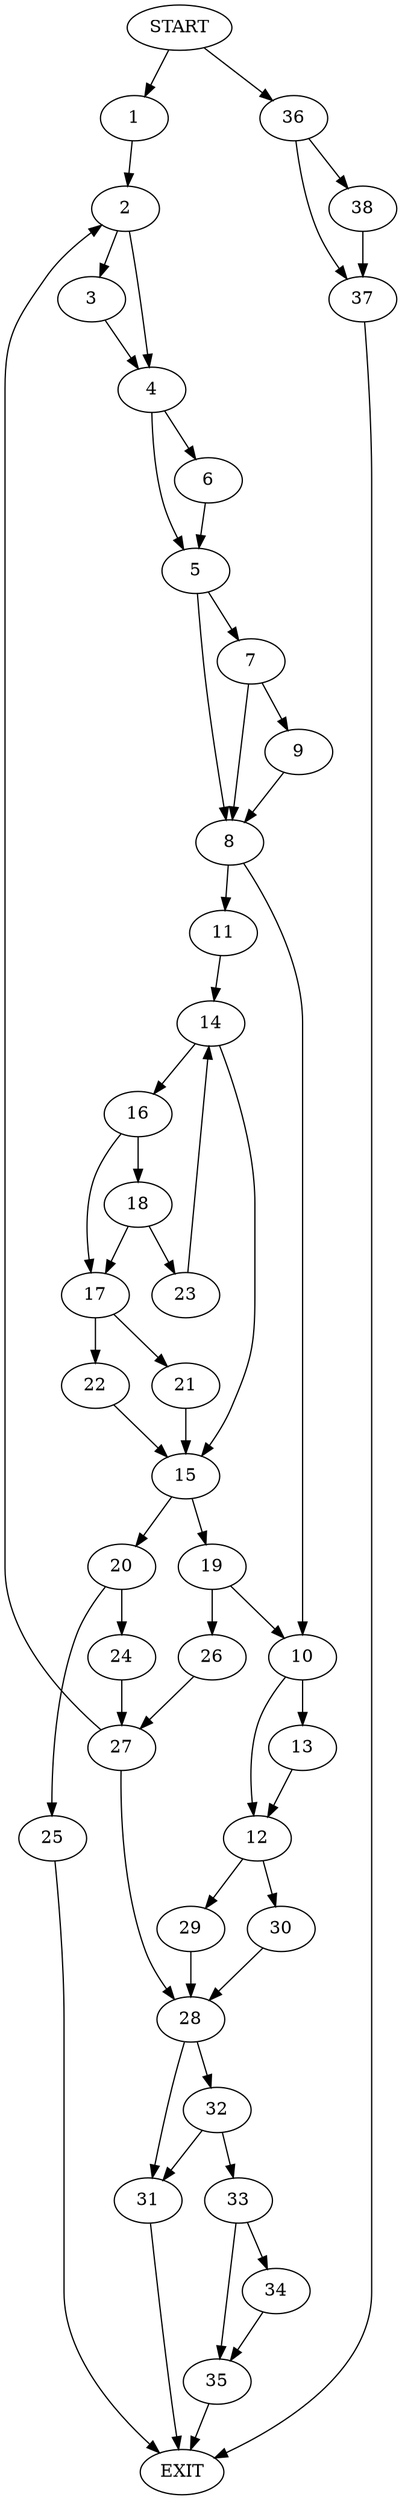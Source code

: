 digraph {
0 [label="START"]
39 [label="EXIT"]
0 -> 1
1 -> 2
2 -> 3
2 -> 4
3 -> 4
4 -> 5
4 -> 6
5 -> 7
5 -> 8
6 -> 5
7 -> 8
7 -> 9
8 -> 10
8 -> 11
9 -> 8
10 -> 12
10 -> 13
11 -> 14
14 -> 15
14 -> 16
16 -> 17
16 -> 18
15 -> 19
15 -> 20
17 -> 21
17 -> 22
18 -> 17
18 -> 23
23 -> 14
21 -> 15
22 -> 15
20 -> 24
20 -> 25
19 -> 10
19 -> 26
26 -> 27
27 -> 28
27 -> 2
25 -> 39
24 -> 27
13 -> 12
12 -> 29
12 -> 30
29 -> 28
30 -> 28
28 -> 31
28 -> 32
31 -> 39
32 -> 33
32 -> 31
33 -> 34
33 -> 35
35 -> 39
34 -> 35
0 -> 36
36 -> 37
36 -> 38
37 -> 39
38 -> 37
}
